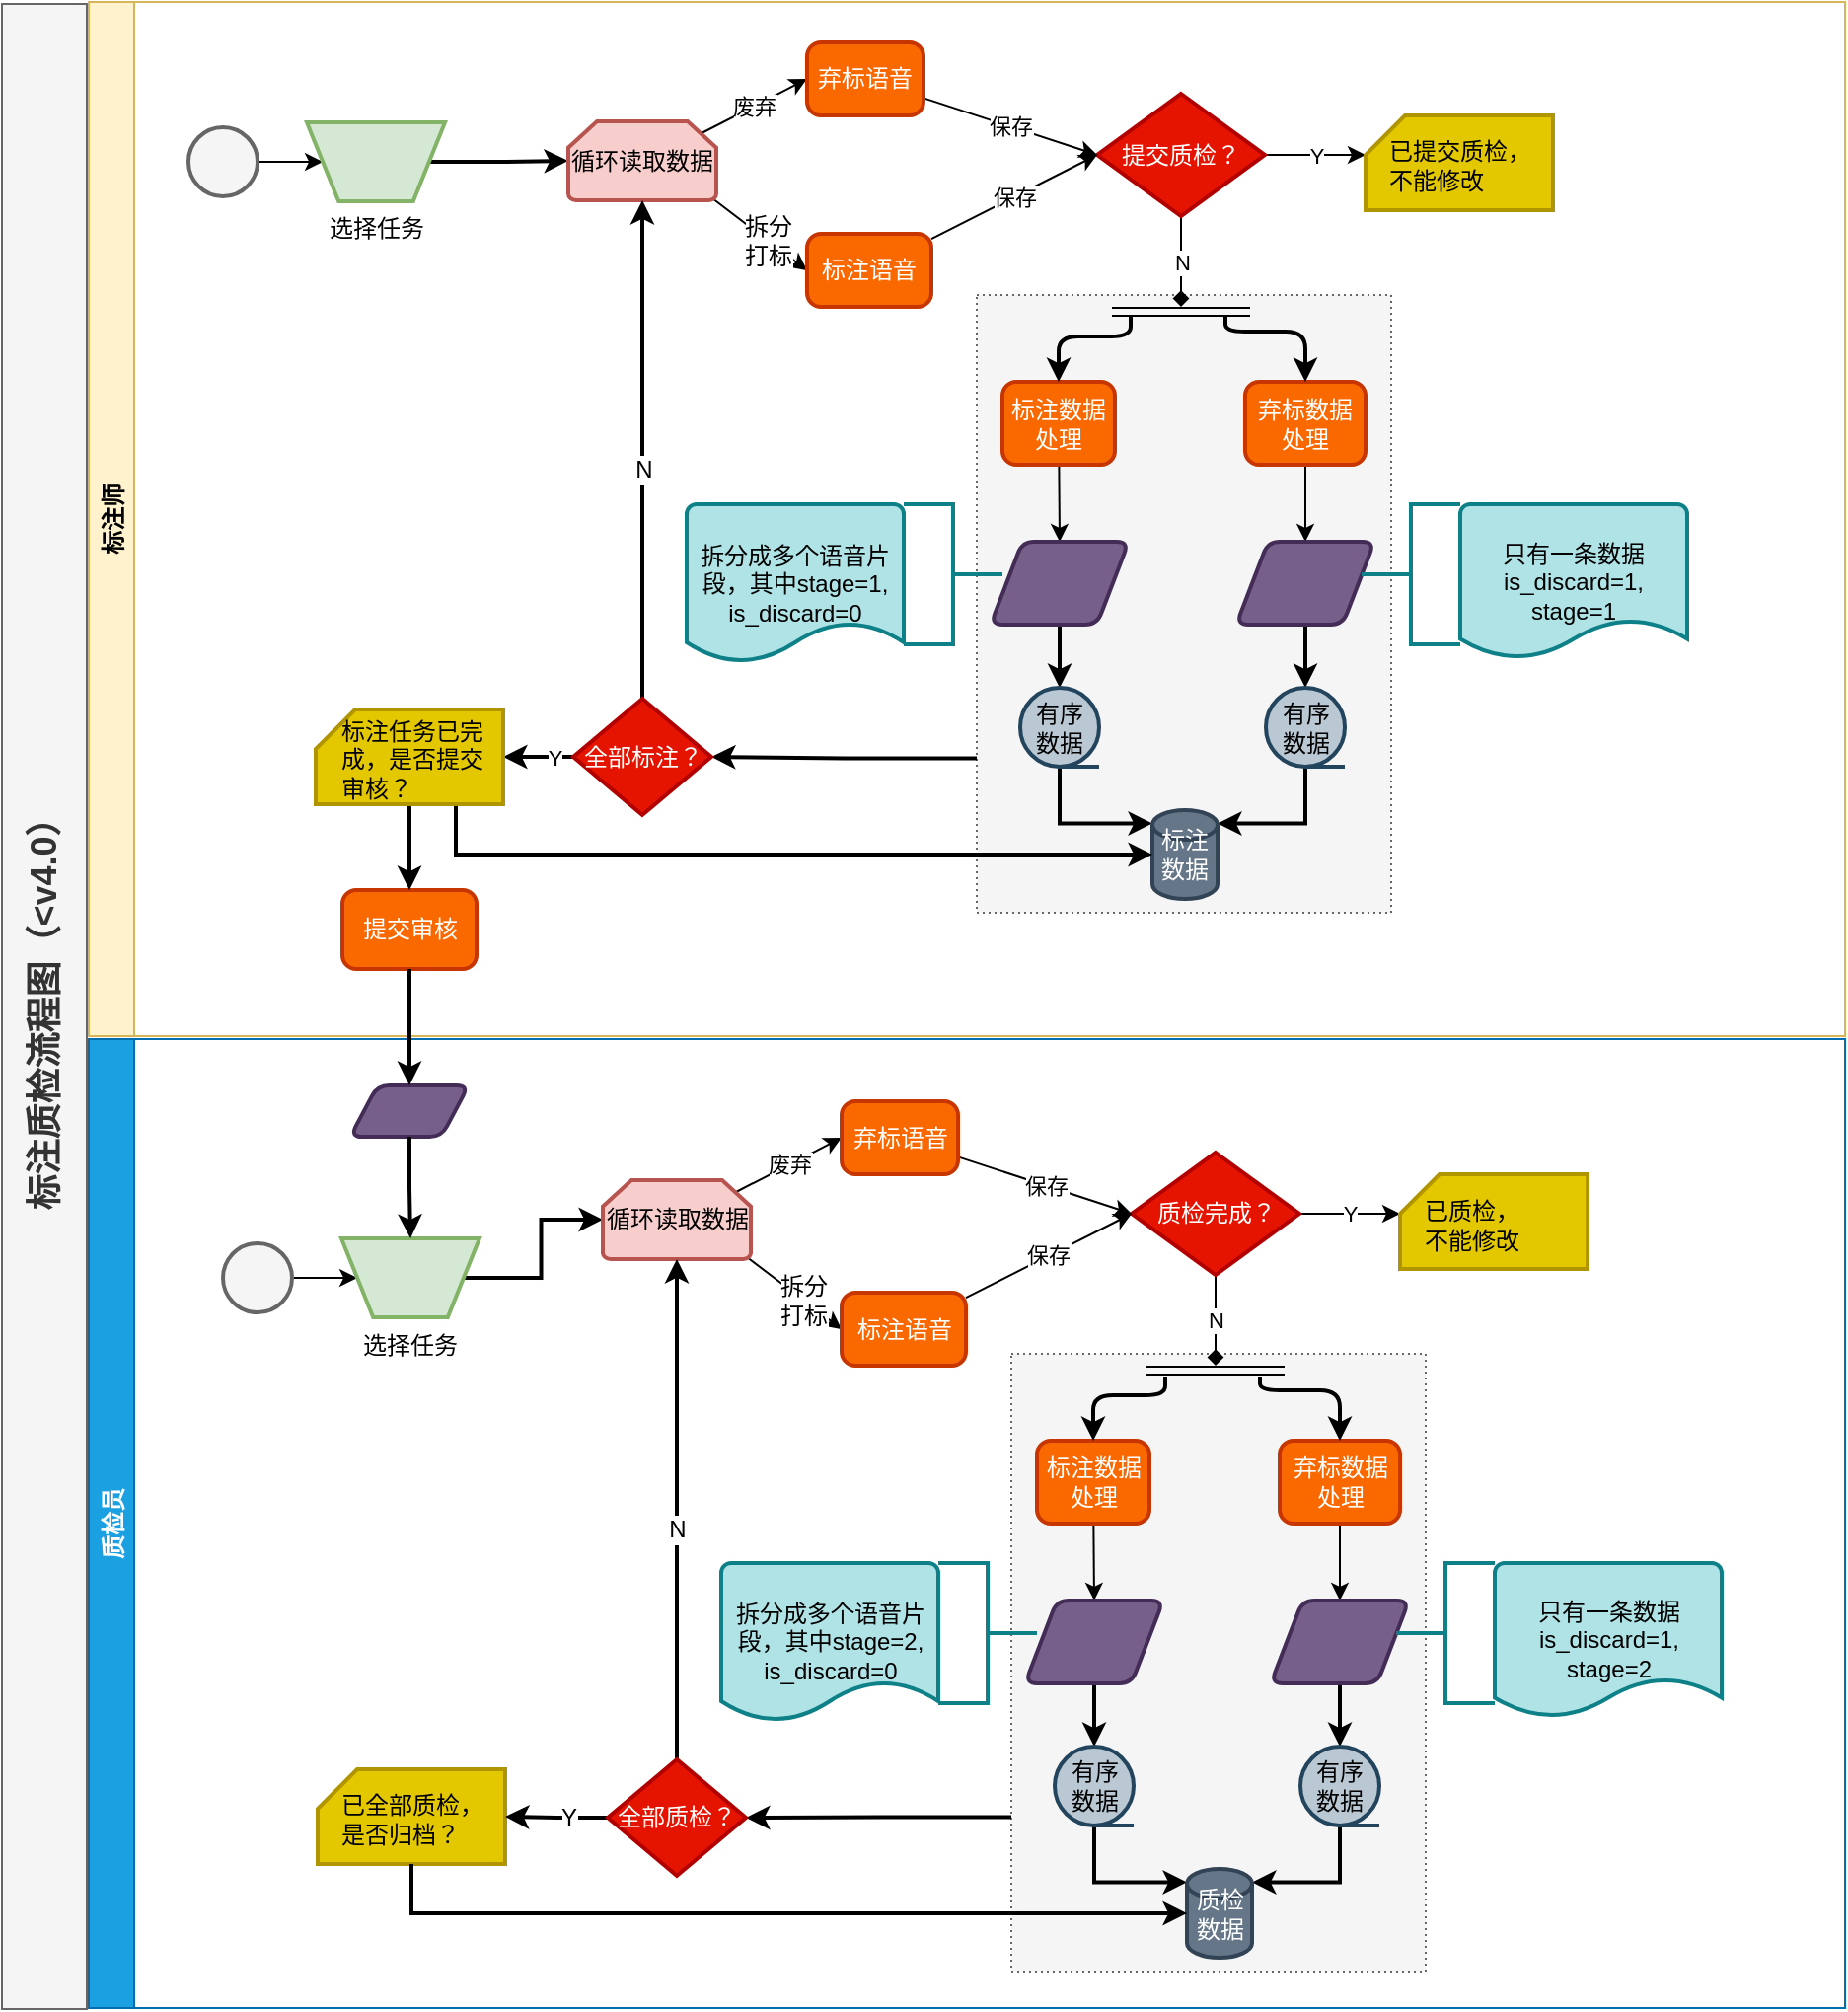 <mxfile version="11.3.1" type="github" pages="1"><diagram id="CZjxZRCPXwb_QQ-ab7sO" name="第 1 页"><mxGraphModel dx="1412" dy="900" grid="1" gridSize="10" guides="1" tooltips="1" connect="1" arrows="1" fold="1" page="1" pageScale="1" pageWidth="827" pageHeight="1169" math="0" shadow="0"><root><mxCell id="0"/><mxCell id="1" parent="0"/><mxCell id="dYsrpor6kG66DHCL_pji-4" value="标注师" style="swimlane;fillColor=#fff2cc;strokeColor=#d6b656;rotation=-90;" vertex="1" parent="1"><mxGeometry x="327" y="-180" width="524" height="890" as="geometry"/></mxCell><mxCell id="dYsrpor6kG66DHCL_pji-70" value="" style="rounded=0;whiteSpace=wrap;html=1;fillColor=#f5f5f5;strokeColor=#666666;fontColor=#333333;dashed=1;dashPattern=1 2;" vertex="1" parent="dYsrpor6kG66DHCL_pji-4"><mxGeometry x="267" y="331.5" width="210" height="313" as="geometry"/></mxCell><mxCell id="dYsrpor6kG66DHCL_pji-73" style="edgeStyle=orthogonalEdgeStyle;rounded=0;orthogonalLoop=1;jettySize=auto;html=1;exitX=0;exitY=0.75;exitDx=0;exitDy=0;entryX=1;entryY=0.5;entryDx=0;entryDy=0;entryPerimeter=0;endArrow=classic;endFill=1;strokeWidth=2;" edge="1" parent="dYsrpor6kG66DHCL_pji-4" source="dYsrpor6kG66DHCL_pji-70" target="dYsrpor6kG66DHCL_pji-72"><mxGeometry relative="1" as="geometry"/></mxCell><mxCell id="dYsrpor6kG66DHCL_pji-11" style="edgeStyle=orthogonalEdgeStyle;rounded=0;orthogonalLoop=1;jettySize=auto;html=1;entryX=0;entryY=0.5;entryDx=0;entryDy=0;" edge="1" parent="dYsrpor6kG66DHCL_pji-4" source="dYsrpor6kG66DHCL_pji-7" target="dYsrpor6kG66DHCL_pji-9"><mxGeometry relative="1" as="geometry"/></mxCell><mxCell id="dYsrpor6kG66DHCL_pji-7" value="" style="strokeWidth=2;html=1;shape=mxgraph.flowchart.start_2;whiteSpace=wrap;rotation=-90;fillColor=#f5f5f5;strokeColor=#666666;fontColor=#333333;" vertex="1" parent="dYsrpor6kG66DHCL_pji-4"><mxGeometry x="-132.5" y="246.5" width="35" height="35" as="geometry"/></mxCell><mxCell id="dYsrpor6kG66DHCL_pji-13" style="rounded=0;orthogonalLoop=1;jettySize=auto;html=1;entryX=0;entryY=0.5;entryDx=0;entryDy=0;exitX=0.98;exitY=0.985;exitDx=0;exitDy=0;exitPerimeter=0;" edge="1" parent="dYsrpor6kG66DHCL_pji-4" source="dYsrpor6kG66DHCL_pji-63" target="dYsrpor6kG66DHCL_pji-24"><mxGeometry relative="1" as="geometry"><mxPoint x="174.5" y="282.9" as="sourcePoint"/></mxGeometry></mxCell><mxCell id="dYsrpor6kG66DHCL_pji-35" value="拆分&lt;br&gt;打标" style="text;html=1;resizable=0;points=[];align=center;verticalAlign=middle;labelBackgroundColor=#ffffff;" vertex="1" connectable="0" parent="dYsrpor6kG66DHCL_pji-13"><mxGeometry x="-0.23" y="-1" relative="1" as="geometry"><mxPoint x="10" y="6.5" as="offset"/></mxGeometry></mxCell><mxCell id="dYsrpor6kG66DHCL_pji-28" value="废弃" style="edgeStyle=none;rounded=0;orthogonalLoop=1;jettySize=auto;html=1;exitX=0.9;exitY=0.15;exitDx=0;exitDy=0;entryX=0;entryY=0.5;entryDx=0;entryDy=0;exitPerimeter=0;" edge="1" parent="dYsrpor6kG66DHCL_pji-4" source="dYsrpor6kG66DHCL_pji-63" target="dYsrpor6kG66DHCL_pji-25"><mxGeometry relative="1" as="geometry"><mxPoint x="176" y="263.5" as="sourcePoint"/></mxGeometry></mxCell><mxCell id="dYsrpor6kG66DHCL_pji-65" style="edgeStyle=orthogonalEdgeStyle;rounded=0;orthogonalLoop=1;jettySize=auto;html=1;entryX=0;entryY=0.5;entryDx=0;entryDy=0;entryPerimeter=0;endArrow=classic;endFill=1;strokeWidth=2;" edge="1" parent="dYsrpor6kG66DHCL_pji-4" source="dYsrpor6kG66DHCL_pji-9" target="dYsrpor6kG66DHCL_pji-63"><mxGeometry relative="1" as="geometry"/></mxCell><mxCell id="dYsrpor6kG66DHCL_pji-9" value="选择任务" style="verticalLabelPosition=bottom;verticalAlign=top;html=1;strokeWidth=2;shape=trapezoid;perimeter=trapezoidPerimeter;whiteSpace=wrap;size=0.23;arcSize=10;flipV=1;fillColor=#d5e8d4;rotation=0;strokeColor=#82b366;" vertex="1" parent="dYsrpor6kG66DHCL_pji-4"><mxGeometry x="-72.5" y="244" width="70" height="40" as="geometry"/></mxCell><mxCell id="dYsrpor6kG66DHCL_pji-16" value="Y" style="edgeStyle=orthogonalEdgeStyle;rounded=0;orthogonalLoop=1;jettySize=auto;html=1;entryX=0;entryY=0;entryDx=0;entryDy=20;entryPerimeter=0;" edge="1" parent="dYsrpor6kG66DHCL_pji-4" source="dYsrpor6kG66DHCL_pji-12" target="dYsrpor6kG66DHCL_pji-15"><mxGeometry relative="1" as="geometry"/></mxCell><mxCell id="dYsrpor6kG66DHCL_pji-32" value="N" style="edgeStyle=none;rounded=0;orthogonalLoop=1;jettySize=auto;html=1;exitX=0.5;exitY=1;exitDx=0;exitDy=0;exitPerimeter=0;entryX=0.5;entryY=0;entryDx=0;entryDy=0;endArrow=diamond;endFill=1;" edge="1" parent="dYsrpor6kG66DHCL_pji-4" source="dYsrpor6kG66DHCL_pji-12"><mxGeometry relative="1" as="geometry"><mxPoint x="370.5" y="337.5" as="targetPoint"/></mxGeometry></mxCell><mxCell id="dYsrpor6kG66DHCL_pji-12" value="提交质检？" style="strokeWidth=2;html=1;shape=mxgraph.flowchart.decision;whiteSpace=wrap;fillColor=#e51400;strokeColor=#B20000;fontColor=#ffffff;" vertex="1" parent="dYsrpor6kG66DHCL_pji-4"><mxGeometry x="328" y="229.5" width="85" height="62" as="geometry"/></mxCell><mxCell id="dYsrpor6kG66DHCL_pji-15" value="" style="verticalLabelPosition=bottom;verticalAlign=top;html=1;strokeWidth=2;shape=card;whiteSpace=wrap;size=20;arcSize=12;fillColor=#e3c800;strokeColor=#B09500;fontColor=#ffffff;" vertex="1" parent="dYsrpor6kG66DHCL_pji-4"><mxGeometry x="464" y="240.5" width="95" height="48" as="geometry"/></mxCell><mxCell id="dYsrpor6kG66DHCL_pji-19" value="已提交质检，&lt;br&gt;不能修改" style="text;html=1;strokeColor=none;fillColor=none;align=left;verticalAlign=middle;whiteSpace=wrap;rounded=0;" vertex="1" parent="dYsrpor6kG66DHCL_pji-4"><mxGeometry x="474" y="256" width="75" height="20" as="geometry"/></mxCell><mxCell id="dYsrpor6kG66DHCL_pji-30" value="保存" style="edgeStyle=none;rounded=0;orthogonalLoop=1;jettySize=auto;html=1;entryX=0;entryY=0.5;entryDx=0;entryDy=0;entryPerimeter=0;" edge="1" parent="dYsrpor6kG66DHCL_pji-4" source="dYsrpor6kG66DHCL_pji-24" target="dYsrpor6kG66DHCL_pji-12"><mxGeometry relative="1" as="geometry"/></mxCell><mxCell id="dYsrpor6kG66DHCL_pji-24" value="标注语音" style="rounded=1;whiteSpace=wrap;html=1;absoluteArcSize=1;arcSize=14;strokeWidth=2;fillColor=#fa6800;strokeColor=#C73500;fontColor=#ffffff;" vertex="1" parent="dYsrpor6kG66DHCL_pji-4"><mxGeometry x="181" y="300.5" width="63" height="37" as="geometry"/></mxCell><mxCell id="dYsrpor6kG66DHCL_pji-29" value="保存" style="edgeStyle=none;rounded=0;orthogonalLoop=1;jettySize=auto;html=1;entryX=0;entryY=0.5;entryDx=0;entryDy=0;entryPerimeter=0;" edge="1" parent="dYsrpor6kG66DHCL_pji-4" source="dYsrpor6kG66DHCL_pji-25" target="dYsrpor6kG66DHCL_pji-12"><mxGeometry relative="1" as="geometry"><mxPoint x="321" y="256.5" as="targetPoint"/></mxGeometry></mxCell><mxCell id="dYsrpor6kG66DHCL_pji-25" value="弃标语音" style="rounded=1;whiteSpace=wrap;html=1;absoluteArcSize=1;arcSize=14;strokeWidth=2;fillColor=#fa6800;strokeColor=#C73500;fontColor=#ffffff;" vertex="1" parent="dYsrpor6kG66DHCL_pji-4"><mxGeometry x="181" y="203.5" width="59" height="37" as="geometry"/></mxCell><mxCell id="dYsrpor6kG66DHCL_pji-37" value="" style="shape=link;html=1;" edge="1" parent="dYsrpor6kG66DHCL_pji-4"><mxGeometry width="50" height="50" relative="1" as="geometry"><mxPoint x="335.5" y="340" as="sourcePoint"/><mxPoint x="405.5" y="340" as="targetPoint"/></mxGeometry></mxCell><mxCell id="dYsrpor6kG66DHCL_pji-43" style="edgeStyle=none;rounded=0;orthogonalLoop=1;jettySize=auto;html=1;entryX=0.5;entryY=0;entryDx=0;entryDy=0;endArrow=classic;endFill=1;" edge="1" parent="dYsrpor6kG66DHCL_pji-4" source="dYsrpor6kG66DHCL_pji-39" target="dYsrpor6kG66DHCL_pji-41"><mxGeometry relative="1" as="geometry"/></mxCell><mxCell id="dYsrpor6kG66DHCL_pji-39" value="标注数据处理" style="rounded=1;whiteSpace=wrap;html=1;absoluteArcSize=1;arcSize=14;strokeWidth=2;fillColor=#fa6800;strokeColor=#C73500;fontColor=#ffffff;" vertex="1" parent="dYsrpor6kG66DHCL_pji-4"><mxGeometry x="280" y="375.5" width="57" height="42" as="geometry"/></mxCell><mxCell id="dYsrpor6kG66DHCL_pji-44" style="edgeStyle=none;rounded=0;orthogonalLoop=1;jettySize=auto;html=1;entryX=0.5;entryY=0;entryDx=0;entryDy=0;endArrow=classic;endFill=1;" edge="1" parent="dYsrpor6kG66DHCL_pji-4" source="dYsrpor6kG66DHCL_pji-40" target="dYsrpor6kG66DHCL_pji-42"><mxGeometry relative="1" as="geometry"/></mxCell><mxCell id="dYsrpor6kG66DHCL_pji-40" value="弃标数据处理" style="rounded=1;whiteSpace=wrap;html=1;absoluteArcSize=1;arcSize=14;strokeWidth=2;fillColor=#fa6800;strokeColor=#C73500;fontColor=#ffffff;" vertex="1" parent="dYsrpor6kG66DHCL_pji-4"><mxGeometry x="403" y="375.5" width="61" height="42" as="geometry"/></mxCell><mxCell id="dYsrpor6kG66DHCL_pji-56" style="edgeStyle=orthogonalEdgeStyle;rounded=0;orthogonalLoop=1;jettySize=auto;html=1;endArrow=classic;endFill=1;strokeWidth=2;" edge="1" parent="dYsrpor6kG66DHCL_pji-4" source="dYsrpor6kG66DHCL_pji-41" target="dYsrpor6kG66DHCL_pji-53"><mxGeometry relative="1" as="geometry"/></mxCell><mxCell id="dYsrpor6kG66DHCL_pji-41" value="" style="verticalLabelPosition=bottom;verticalAlign=top;html=1;strokeWidth=2;shape=parallelogram;perimeter=parallelogramPerimeter;whiteSpace=wrap;rounded=1;arcSize=12;size=0.23;fillColor=#76608a;strokeColor=#432D57;fontColor=#ffffff;" vertex="1" parent="dYsrpor6kG66DHCL_pji-4"><mxGeometry x="274" y="456.5" width="70" height="42" as="geometry"/></mxCell><mxCell id="dYsrpor6kG66DHCL_pji-57" style="edgeStyle=orthogonalEdgeStyle;rounded=0;orthogonalLoop=1;jettySize=auto;html=1;endArrow=classic;endFill=1;strokeWidth=2;" edge="1" parent="dYsrpor6kG66DHCL_pji-4" source="dYsrpor6kG66DHCL_pji-42" target="dYsrpor6kG66DHCL_pji-54"><mxGeometry relative="1" as="geometry"/></mxCell><mxCell id="dYsrpor6kG66DHCL_pji-42" value="" style="verticalLabelPosition=bottom;verticalAlign=top;html=1;strokeWidth=2;shape=parallelogram;perimeter=parallelogramPerimeter;whiteSpace=wrap;rounded=1;arcSize=12;size=0.23;fillColor=#76608a;strokeColor=#432D57;fontColor=#ffffff;" vertex="1" parent="dYsrpor6kG66DHCL_pji-4"><mxGeometry x="398.5" y="456.5" width="70" height="42" as="geometry"/></mxCell><mxCell id="dYsrpor6kG66DHCL_pji-45" value="" style="strokeWidth=2;html=1;shape=mxgraph.flowchart.annotation_2;align=left;pointerEvents=1;fillColor=#b0e3e6;strokeColor=#0e8088;" vertex="1" parent="dYsrpor6kG66DHCL_pji-4"><mxGeometry x="462" y="437.5" width="50" height="71" as="geometry"/></mxCell><mxCell id="dYsrpor6kG66DHCL_pji-47" value="只有一条数据&lt;br&gt;is_discard=1,&lt;br&gt;stage=1" style="strokeWidth=2;html=1;shape=mxgraph.flowchart.document2;whiteSpace=wrap;size=0.25;fillColor=#b0e3e6;strokeColor=#0e8088;" vertex="1" parent="dYsrpor6kG66DHCL_pji-4"><mxGeometry x="512" y="437.5" width="115" height="78" as="geometry"/></mxCell><mxCell id="dYsrpor6kG66DHCL_pji-48" value="" style="strokeWidth=2;html=1;shape=mxgraph.flowchart.annotation_2;align=left;pointerEvents=1;fillColor=#b0e3e6;rotation=180;strokeColor=#0e8088;" vertex="1" parent="dYsrpor6kG66DHCL_pji-4"><mxGeometry x="230" y="437.5" width="50" height="71" as="geometry"/></mxCell><mxCell id="dYsrpor6kG66DHCL_pji-49" value="拆分成多个语音片段，其中stage=1,&lt;br&gt;is_discard=0" style="strokeWidth=2;html=1;shape=mxgraph.flowchart.document2;whiteSpace=wrap;size=0.25;fillColor=#b0e3e6;strokeColor=#0e8088;" vertex="1" parent="dYsrpor6kG66DHCL_pji-4"><mxGeometry x="120" y="437.5" width="110" height="80" as="geometry"/></mxCell><mxCell id="dYsrpor6kG66DHCL_pji-58" style="edgeStyle=orthogonalEdgeStyle;rounded=0;orthogonalLoop=1;jettySize=auto;html=1;entryX=0;entryY=0.15;entryDx=0;entryDy=0;entryPerimeter=0;endArrow=classic;endFill=1;strokeWidth=2;exitX=0.5;exitY=1;exitDx=0;exitDy=0;exitPerimeter=0;" edge="1" parent="dYsrpor6kG66DHCL_pji-4" source="dYsrpor6kG66DHCL_pji-53" target="dYsrpor6kG66DHCL_pji-55"><mxGeometry relative="1" as="geometry"/></mxCell><mxCell id="dYsrpor6kG66DHCL_pji-53" value="有序&lt;br&gt;数据" style="strokeWidth=2;html=1;shape=mxgraph.flowchart.sequential_data;whiteSpace=wrap;fillColor=#bac8d3;strokeColor=#23445d;" vertex="1" parent="dYsrpor6kG66DHCL_pji-4"><mxGeometry x="289" y="530.5" width="40" height="40" as="geometry"/></mxCell><mxCell id="dYsrpor6kG66DHCL_pji-59" style="edgeStyle=orthogonalEdgeStyle;rounded=0;orthogonalLoop=1;jettySize=auto;html=1;entryX=1;entryY=0.15;entryDx=0;entryDy=0;entryPerimeter=0;endArrow=classic;endFill=1;strokeWidth=2;exitX=0.5;exitY=1;exitDx=0;exitDy=0;exitPerimeter=0;" edge="1" parent="dYsrpor6kG66DHCL_pji-4" source="dYsrpor6kG66DHCL_pji-54" target="dYsrpor6kG66DHCL_pji-55"><mxGeometry relative="1" as="geometry"/></mxCell><mxCell id="dYsrpor6kG66DHCL_pji-54" value="有序&lt;br&gt;数据" style="strokeWidth=2;html=1;shape=mxgraph.flowchart.sequential_data;whiteSpace=wrap;fillColor=#bac8d3;strokeColor=#23445d;" vertex="1" parent="dYsrpor6kG66DHCL_pji-4"><mxGeometry x="413.5" y="530.5" width="40" height="40" as="geometry"/></mxCell><mxCell id="dYsrpor6kG66DHCL_pji-55" value="标注数据" style="strokeWidth=2;html=1;shape=mxgraph.flowchart.database;whiteSpace=wrap;fillColor=#647687;strokeColor=#314354;fontColor=#ffffff;" vertex="1" parent="dYsrpor6kG66DHCL_pji-4"><mxGeometry x="356" y="592.5" width="33" height="45" as="geometry"/></mxCell><mxCell id="dYsrpor6kG66DHCL_pji-63" value="循环读取数据" style="strokeWidth=2;html=1;shape=mxgraph.flowchart.loop_limit;whiteSpace=wrap;fillColor=#f8cecc;strokeColor=#b85450;" vertex="1" parent="dYsrpor6kG66DHCL_pji-4"><mxGeometry x="60" y="243.5" width="75" height="40" as="geometry"/></mxCell><mxCell id="dYsrpor6kG66DHCL_pji-50" value="" style="endArrow=classic;html=1;edgeStyle=orthogonalEdgeStyle;entryX=0.5;entryY=0;entryDx=0;entryDy=0;strokeWidth=2;" edge="1" parent="dYsrpor6kG66DHCL_pji-4" target="dYsrpor6kG66DHCL_pji-39"><mxGeometry width="50" height="50" relative="1" as="geometry"><mxPoint x="345" y="342.5" as="sourcePoint"/><mxPoint x="210.5" y="362.5" as="targetPoint"/><Array as="points"><mxPoint x="345" y="352.5"/><mxPoint x="309" y="352.5"/></Array></mxGeometry></mxCell><mxCell id="dYsrpor6kG66DHCL_pji-74" style="edgeStyle=orthogonalEdgeStyle;rounded=0;orthogonalLoop=1;jettySize=auto;html=1;entryX=0.5;entryY=1;entryDx=0;entryDy=0;entryPerimeter=0;endArrow=classic;endFill=1;strokeWidth=2;" edge="1" parent="dYsrpor6kG66DHCL_pji-4" source="dYsrpor6kG66DHCL_pji-72" target="dYsrpor6kG66DHCL_pji-63"><mxGeometry relative="1" as="geometry"/></mxCell><mxCell id="dYsrpor6kG66DHCL_pji-75" value="N" style="text;html=1;resizable=0;points=[];align=center;verticalAlign=middle;labelBackgroundColor=#ffffff;" vertex="1" connectable="0" parent="dYsrpor6kG66DHCL_pji-74"><mxGeometry y="-10" relative="1" as="geometry"><mxPoint x="-10" y="10" as="offset"/></mxGeometry></mxCell><mxCell id="dYsrpor6kG66DHCL_pji-122" value="Y" style="edgeStyle=orthogonalEdgeStyle;rounded=0;orthogonalLoop=1;jettySize=auto;html=1;exitX=0;exitY=0.5;exitDx=0;exitDy=0;exitPerimeter=0;entryX=1;entryY=0.5;entryDx=0;entryDy=0;endArrow=classic;endFill=1;strokeWidth=2;entryPerimeter=0;" edge="1" parent="dYsrpor6kG66DHCL_pji-4" source="dYsrpor6kG66DHCL_pji-72" target="dYsrpor6kG66DHCL_pji-131"><mxGeometry x="-0.429" relative="1" as="geometry"><mxPoint as="offset"/></mxGeometry></mxCell><mxCell id="dYsrpor6kG66DHCL_pji-72" value="全部标注？" style="strokeWidth=2;html=1;shape=mxgraph.flowchart.decision;whiteSpace=wrap;fillColor=#e51400;strokeColor=#B20000;fontColor=#ffffff;" vertex="1" parent="dYsrpor6kG66DHCL_pji-4"><mxGeometry x="62.5" y="536" width="70" height="59" as="geometry"/></mxCell><mxCell id="dYsrpor6kG66DHCL_pji-51" value="" style="endArrow=classic;html=1;entryX=0.5;entryY=0;entryDx=0;entryDy=0;edgeStyle=orthogonalEdgeStyle;strokeWidth=2;" edge="1" parent="dYsrpor6kG66DHCL_pji-4" target="dYsrpor6kG66DHCL_pji-40"><mxGeometry width="50" height="50" relative="1" as="geometry"><mxPoint x="393" y="342.5" as="sourcePoint"/><mxPoint x="594.5" y="354.5" as="targetPoint"/><Array as="points"><mxPoint x="393" y="350"/><mxPoint x="434" y="350"/></Array></mxGeometry></mxCell><mxCell id="dYsrpor6kG66DHCL_pji-140" style="edgeStyle=orthogonalEdgeStyle;rounded=0;orthogonalLoop=1;jettySize=auto;html=1;entryX=0;entryY=0.5;entryDx=0;entryDy=0;entryPerimeter=0;endArrow=classic;endFill=1;strokeWidth=2;" edge="1" parent="dYsrpor6kG66DHCL_pji-4" target="dYsrpor6kG66DHCL_pji-55"><mxGeometry relative="1" as="geometry"><mxPoint x="3" y="590" as="sourcePoint"/><Array as="points"><mxPoint x="3" y="615"/></Array></mxGeometry></mxCell><mxCell id="dYsrpor6kG66DHCL_pji-120" value="提交审核" style="rounded=1;whiteSpace=wrap;html=1;absoluteArcSize=1;arcSize=14;strokeWidth=2;fillColor=#fa6800;strokeColor=#C73500;fontColor=#ffffff;" vertex="1" parent="dYsrpor6kG66DHCL_pji-4"><mxGeometry x="-54.5" y="633" width="68" height="40" as="geometry"/></mxCell><mxCell id="dYsrpor6kG66DHCL_pji-133" style="edgeStyle=orthogonalEdgeStyle;rounded=0;orthogonalLoop=1;jettySize=auto;html=1;entryX=0.5;entryY=0;entryDx=0;entryDy=0;endArrow=classic;endFill=1;strokeWidth=2;" edge="1" parent="dYsrpor6kG66DHCL_pji-4" source="dYsrpor6kG66DHCL_pji-131" target="dYsrpor6kG66DHCL_pji-120"><mxGeometry relative="1" as="geometry"/></mxCell><mxCell id="dYsrpor6kG66DHCL_pji-131" value="" style="verticalLabelPosition=bottom;verticalAlign=top;html=1;strokeWidth=2;shape=card;whiteSpace=wrap;size=20;arcSize=12;fillColor=#e3c800;strokeColor=#B09500;fontColor=#ffffff;" vertex="1" parent="dYsrpor6kG66DHCL_pji-4"><mxGeometry x="-68" y="541.5" width="95" height="48" as="geometry"/></mxCell><mxCell id="dYsrpor6kG66DHCL_pji-132" value="标注任务已完成，是否提交审核？" style="text;html=1;strokeColor=none;fillColor=none;align=left;verticalAlign=middle;whiteSpace=wrap;rounded=0;" vertex="1" parent="dYsrpor6kG66DHCL_pji-4"><mxGeometry x="-57" y="557" width="75" height="20" as="geometry"/></mxCell><mxCell id="dYsrpor6kG66DHCL_pji-5" value="质检员" style="swimlane;fillColor=#1ba1e2;strokeColor=#006EAF;rotation=-90;fontColor=#ffffff;" vertex="1" parent="1"><mxGeometry x="343.5" y="329" width="491" height="890" as="geometry"/></mxCell><mxCell id="dYsrpor6kG66DHCL_pji-126" value="" style="verticalLabelPosition=bottom;verticalAlign=top;html=1;strokeWidth=2;shape=parallelogram;perimeter=parallelogramPerimeter;whiteSpace=wrap;rounded=1;arcSize=12;size=0.23;fillColor=#76608a;strokeColor=#432D57;fontColor=#ffffff;" vertex="1" parent="dYsrpor6kG66DHCL_pji-5"><mxGeometry x="-67" y="223" width="60" height="26" as="geometry"/></mxCell><mxCell id="dYsrpor6kG66DHCL_pji-134" value="" style="verticalLabelPosition=bottom;verticalAlign=top;html=1;strokeWidth=2;shape=card;whiteSpace=wrap;size=20;arcSize=12;fillColor=#e3c800;strokeColor=#B09500;fontColor=#ffffff;" vertex="1" parent="dYsrpor6kG66DHCL_pji-5"><mxGeometry x="-83.5" y="569.5" width="95" height="48" as="geometry"/></mxCell><mxCell id="dYsrpor6kG66DHCL_pji-135" value="已全部质检，是否归档？" style="text;html=1;strokeColor=none;fillColor=none;align=left;verticalAlign=middle;whiteSpace=wrap;rounded=0;" vertex="1" parent="dYsrpor6kG66DHCL_pji-5"><mxGeometry x="-73.5" y="585" width="75" height="20" as="geometry"/></mxCell><mxCell id="dYsrpor6kG66DHCL_pji-76" value="" style="rounded=0;whiteSpace=wrap;html=1;fillColor=#f5f5f5;strokeColor=#666666;fontColor=#333333;dashed=1;dashPattern=1 2;" vertex="1" parent="1"><mxGeometry x="611.5" y="688" width="210" height="313" as="geometry"/></mxCell><mxCell id="dYsrpor6kG66DHCL_pji-77" style="edgeStyle=orthogonalEdgeStyle;rounded=0;orthogonalLoop=1;jettySize=auto;html=1;exitX=0;exitY=0.75;exitDx=0;exitDy=0;entryX=1;entryY=0.5;entryDx=0;entryDy=0;entryPerimeter=0;endArrow=classic;endFill=1;strokeWidth=2;" edge="1" parent="1" source="dYsrpor6kG66DHCL_pji-76" target="dYsrpor6kG66DHCL_pji-116"><mxGeometry relative="1" as="geometry"/></mxCell><mxCell id="dYsrpor6kG66DHCL_pji-78" style="edgeStyle=orthogonalEdgeStyle;rounded=0;orthogonalLoop=1;jettySize=auto;html=1;entryX=0;entryY=0.5;entryDx=0;entryDy=0;" edge="1" parent="1" source="dYsrpor6kG66DHCL_pji-79" target="dYsrpor6kG66DHCL_pji-84"><mxGeometry relative="1" as="geometry"/></mxCell><mxCell id="dYsrpor6kG66DHCL_pji-79" value="" style="strokeWidth=2;html=1;shape=mxgraph.flowchart.start_2;whiteSpace=wrap;rotation=-90;fillColor=#f5f5f5;strokeColor=#666666;fontColor=#333333;" vertex="1" parent="1"><mxGeometry x="212" y="632" width="35" height="35" as="geometry"/></mxCell><mxCell id="dYsrpor6kG66DHCL_pji-80" style="rounded=0;orthogonalLoop=1;jettySize=auto;html=1;entryX=0;entryY=0.5;entryDx=0;entryDy=0;exitX=0.98;exitY=0.985;exitDx=0;exitDy=0;exitPerimeter=0;" edge="1" parent="1" source="dYsrpor6kG66DHCL_pji-112" target="dYsrpor6kG66DHCL_pji-91"><mxGeometry relative="1" as="geometry"><mxPoint x="192" y="819.4" as="sourcePoint"/></mxGeometry></mxCell><mxCell id="dYsrpor6kG66DHCL_pji-81" value="拆分&lt;br&gt;打标" style="text;html=1;resizable=0;points=[];align=center;verticalAlign=middle;labelBackgroundColor=#ffffff;" vertex="1" connectable="0" parent="dYsrpor6kG66DHCL_pji-80"><mxGeometry x="-0.23" y="-1" relative="1" as="geometry"><mxPoint x="10" y="6.5" as="offset"/></mxGeometry></mxCell><mxCell id="dYsrpor6kG66DHCL_pji-82" value="废弃" style="edgeStyle=none;rounded=0;orthogonalLoop=1;jettySize=auto;html=1;exitX=0.9;exitY=0.15;exitDx=0;exitDy=0;entryX=0;entryY=0.5;entryDx=0;entryDy=0;exitPerimeter=0;" edge="1" parent="1" source="dYsrpor6kG66DHCL_pji-112" target="dYsrpor6kG66DHCL_pji-93"><mxGeometry relative="1" as="geometry"><mxPoint x="193.5" y="800" as="sourcePoint"/></mxGeometry></mxCell><mxCell id="dYsrpor6kG66DHCL_pji-83" style="edgeStyle=orthogonalEdgeStyle;rounded=0;orthogonalLoop=1;jettySize=auto;html=1;entryX=0;entryY=0.5;entryDx=0;entryDy=0;entryPerimeter=0;endArrow=classic;endFill=1;strokeWidth=2;" edge="1" parent="1" source="dYsrpor6kG66DHCL_pji-84" target="dYsrpor6kG66DHCL_pji-112"><mxGeometry relative="1" as="geometry"/></mxCell><mxCell id="dYsrpor6kG66DHCL_pji-84" value="选择任务" style="verticalLabelPosition=bottom;verticalAlign=top;html=1;strokeWidth=2;shape=trapezoid;perimeter=trapezoidPerimeter;whiteSpace=wrap;size=0.23;arcSize=10;flipV=1;fillColor=#d5e8d4;rotation=0;strokeColor=#82b366;" vertex="1" parent="1"><mxGeometry x="272" y="629.5" width="70" height="40" as="geometry"/></mxCell><mxCell id="dYsrpor6kG66DHCL_pji-85" value="Y" style="edgeStyle=orthogonalEdgeStyle;rounded=0;orthogonalLoop=1;jettySize=auto;html=1;entryX=0;entryY=0;entryDx=0;entryDy=20;entryPerimeter=0;" edge="1" parent="1" source="dYsrpor6kG66DHCL_pji-87" target="dYsrpor6kG66DHCL_pji-88"><mxGeometry relative="1" as="geometry"/></mxCell><mxCell id="dYsrpor6kG66DHCL_pji-86" value="N" style="edgeStyle=none;rounded=0;orthogonalLoop=1;jettySize=auto;html=1;exitX=0.5;exitY=1;exitDx=0;exitDy=0;exitPerimeter=0;entryX=0.5;entryY=0;entryDx=0;entryDy=0;endArrow=diamond;endFill=1;" edge="1" parent="1" source="dYsrpor6kG66DHCL_pji-87"><mxGeometry relative="1" as="geometry"><mxPoint x="715" y="694" as="targetPoint"/></mxGeometry></mxCell><mxCell id="dYsrpor6kG66DHCL_pji-87" value="质检完成？" style="strokeWidth=2;html=1;shape=mxgraph.flowchart.decision;whiteSpace=wrap;fillColor=#e51400;strokeColor=#B20000;fontColor=#ffffff;" vertex="1" parent="1"><mxGeometry x="672.5" y="586" width="85" height="62" as="geometry"/></mxCell><mxCell id="dYsrpor6kG66DHCL_pji-88" value="" style="verticalLabelPosition=bottom;verticalAlign=top;html=1;strokeWidth=2;shape=card;whiteSpace=wrap;size=20;arcSize=12;fillColor=#e3c800;strokeColor=#B09500;fontColor=#ffffff;" vertex="1" parent="1"><mxGeometry x="808.5" y="597" width="95" height="48" as="geometry"/></mxCell><mxCell id="dYsrpor6kG66DHCL_pji-89" value="已质检，&lt;br&gt;不能修改" style="text;html=1;strokeColor=none;fillColor=none;align=left;verticalAlign=middle;whiteSpace=wrap;rounded=0;" vertex="1" parent="1"><mxGeometry x="818.5" y="612.5" width="75" height="20" as="geometry"/></mxCell><mxCell id="dYsrpor6kG66DHCL_pji-90" value="保存" style="edgeStyle=none;rounded=0;orthogonalLoop=1;jettySize=auto;html=1;entryX=0;entryY=0.5;entryDx=0;entryDy=0;entryPerimeter=0;" edge="1" parent="1" source="dYsrpor6kG66DHCL_pji-91" target="dYsrpor6kG66DHCL_pji-87"><mxGeometry relative="1" as="geometry"/></mxCell><mxCell id="dYsrpor6kG66DHCL_pji-91" value="标注语音" style="rounded=1;whiteSpace=wrap;html=1;absoluteArcSize=1;arcSize=14;strokeWidth=2;fillColor=#fa6800;strokeColor=#C73500;fontColor=#ffffff;" vertex="1" parent="1"><mxGeometry x="525.5" y="657" width="63" height="37" as="geometry"/></mxCell><mxCell id="dYsrpor6kG66DHCL_pji-92" value="保存" style="edgeStyle=none;rounded=0;orthogonalLoop=1;jettySize=auto;html=1;entryX=0;entryY=0.5;entryDx=0;entryDy=0;entryPerimeter=0;" edge="1" parent="1" source="dYsrpor6kG66DHCL_pji-93" target="dYsrpor6kG66DHCL_pji-87"><mxGeometry relative="1" as="geometry"><mxPoint x="338.5" y="793" as="targetPoint"/></mxGeometry></mxCell><mxCell id="dYsrpor6kG66DHCL_pji-93" value="弃标语音" style="rounded=1;whiteSpace=wrap;html=1;absoluteArcSize=1;arcSize=14;strokeWidth=2;fillColor=#fa6800;strokeColor=#C73500;fontColor=#ffffff;" vertex="1" parent="1"><mxGeometry x="525.5" y="560" width="59" height="37" as="geometry"/></mxCell><mxCell id="dYsrpor6kG66DHCL_pji-94" value="" style="shape=link;html=1;" edge="1" parent="1"><mxGeometry width="50" height="50" relative="1" as="geometry"><mxPoint x="680" y="696.5" as="sourcePoint"/><mxPoint x="750" y="696.5" as="targetPoint"/></mxGeometry></mxCell><mxCell id="dYsrpor6kG66DHCL_pji-95" style="edgeStyle=none;rounded=0;orthogonalLoop=1;jettySize=auto;html=1;entryX=0.5;entryY=0;entryDx=0;entryDy=0;endArrow=classic;endFill=1;" edge="1" parent="1" source="dYsrpor6kG66DHCL_pji-96" target="dYsrpor6kG66DHCL_pji-100"><mxGeometry relative="1" as="geometry"/></mxCell><mxCell id="dYsrpor6kG66DHCL_pji-96" value="标注数据处理" style="rounded=1;whiteSpace=wrap;html=1;absoluteArcSize=1;arcSize=14;strokeWidth=2;fillColor=#fa6800;strokeColor=#C73500;fontColor=#ffffff;" vertex="1" parent="1"><mxGeometry x="624.5" y="732" width="57" height="42" as="geometry"/></mxCell><mxCell id="dYsrpor6kG66DHCL_pji-97" style="edgeStyle=none;rounded=0;orthogonalLoop=1;jettySize=auto;html=1;entryX=0.5;entryY=0;entryDx=0;entryDy=0;endArrow=classic;endFill=1;" edge="1" parent="1" source="dYsrpor6kG66DHCL_pji-98" target="dYsrpor6kG66DHCL_pji-102"><mxGeometry relative="1" as="geometry"/></mxCell><mxCell id="dYsrpor6kG66DHCL_pji-98" value="弃标数据处理" style="rounded=1;whiteSpace=wrap;html=1;absoluteArcSize=1;arcSize=14;strokeWidth=2;fillColor=#fa6800;strokeColor=#C73500;fontColor=#ffffff;" vertex="1" parent="1"><mxGeometry x="747.5" y="732" width="61" height="42" as="geometry"/></mxCell><mxCell id="dYsrpor6kG66DHCL_pji-99" style="edgeStyle=orthogonalEdgeStyle;rounded=0;orthogonalLoop=1;jettySize=auto;html=1;endArrow=classic;endFill=1;strokeWidth=2;" edge="1" parent="1" source="dYsrpor6kG66DHCL_pji-100" target="dYsrpor6kG66DHCL_pji-108"><mxGeometry relative="1" as="geometry"/></mxCell><mxCell id="dYsrpor6kG66DHCL_pji-100" value="" style="verticalLabelPosition=bottom;verticalAlign=top;html=1;strokeWidth=2;shape=parallelogram;perimeter=parallelogramPerimeter;whiteSpace=wrap;rounded=1;arcSize=12;size=0.23;fillColor=#76608a;strokeColor=#432D57;fontColor=#ffffff;" vertex="1" parent="1"><mxGeometry x="618.5" y="813" width="70" height="42" as="geometry"/></mxCell><mxCell id="dYsrpor6kG66DHCL_pji-101" style="edgeStyle=orthogonalEdgeStyle;rounded=0;orthogonalLoop=1;jettySize=auto;html=1;endArrow=classic;endFill=1;strokeWidth=2;" edge="1" parent="1" source="dYsrpor6kG66DHCL_pji-102" target="dYsrpor6kG66DHCL_pji-110"><mxGeometry relative="1" as="geometry"/></mxCell><mxCell id="dYsrpor6kG66DHCL_pji-102" value="" style="verticalLabelPosition=bottom;verticalAlign=top;html=1;strokeWidth=2;shape=parallelogram;perimeter=parallelogramPerimeter;whiteSpace=wrap;rounded=1;arcSize=12;size=0.23;fillColor=#76608a;strokeColor=#432D57;fontColor=#ffffff;" vertex="1" parent="1"><mxGeometry x="743" y="813" width="70" height="42" as="geometry"/></mxCell><mxCell id="dYsrpor6kG66DHCL_pji-103" value="" style="strokeWidth=2;html=1;shape=mxgraph.flowchart.annotation_2;align=left;pointerEvents=1;fillColor=#b0e3e6;strokeColor=#0e8088;" vertex="1" parent="1"><mxGeometry x="806.5" y="794" width="50" height="71" as="geometry"/></mxCell><mxCell id="dYsrpor6kG66DHCL_pji-104" value="只有一条数据&lt;br&gt;is_discard=1,&lt;br&gt;stage=2" style="strokeWidth=2;html=1;shape=mxgraph.flowchart.document2;whiteSpace=wrap;size=0.25;fillColor=#b0e3e6;strokeColor=#0e8088;" vertex="1" parent="1"><mxGeometry x="856.5" y="794" width="115" height="78" as="geometry"/></mxCell><mxCell id="dYsrpor6kG66DHCL_pji-105" value="" style="strokeWidth=2;html=1;shape=mxgraph.flowchart.annotation_2;align=left;pointerEvents=1;fillColor=#b0e3e6;rotation=180;strokeColor=#0e8088;" vertex="1" parent="1"><mxGeometry x="574.5" y="794" width="50" height="71" as="geometry"/></mxCell><mxCell id="dYsrpor6kG66DHCL_pji-106" value="拆分成多个语音片段，其中stage=2,&lt;br&gt;is_discard=0" style="strokeWidth=2;html=1;shape=mxgraph.flowchart.document2;whiteSpace=wrap;size=0.25;fillColor=#b0e3e6;strokeColor=#0e8088;" vertex="1" parent="1"><mxGeometry x="464.5" y="794" width="110" height="80" as="geometry"/></mxCell><mxCell id="dYsrpor6kG66DHCL_pji-107" style="edgeStyle=orthogonalEdgeStyle;rounded=0;orthogonalLoop=1;jettySize=auto;html=1;entryX=0;entryY=0.15;entryDx=0;entryDy=0;entryPerimeter=0;endArrow=classic;endFill=1;strokeWidth=2;exitX=0.5;exitY=1;exitDx=0;exitDy=0;exitPerimeter=0;" edge="1" parent="1" source="dYsrpor6kG66DHCL_pji-108" target="dYsrpor6kG66DHCL_pji-111"><mxGeometry relative="1" as="geometry"/></mxCell><mxCell id="dYsrpor6kG66DHCL_pji-108" value="有序&lt;br&gt;数据" style="strokeWidth=2;html=1;shape=mxgraph.flowchart.sequential_data;whiteSpace=wrap;fillColor=#bac8d3;strokeColor=#23445d;" vertex="1" parent="1"><mxGeometry x="633.5" y="887" width="40" height="40" as="geometry"/></mxCell><mxCell id="dYsrpor6kG66DHCL_pji-109" style="edgeStyle=orthogonalEdgeStyle;rounded=0;orthogonalLoop=1;jettySize=auto;html=1;entryX=1;entryY=0.15;entryDx=0;entryDy=0;entryPerimeter=0;endArrow=classic;endFill=1;strokeWidth=2;exitX=0.5;exitY=1;exitDx=0;exitDy=0;exitPerimeter=0;" edge="1" parent="1" source="dYsrpor6kG66DHCL_pji-110" target="dYsrpor6kG66DHCL_pji-111"><mxGeometry relative="1" as="geometry"/></mxCell><mxCell id="dYsrpor6kG66DHCL_pji-110" value="有序&lt;br&gt;数据" style="strokeWidth=2;html=1;shape=mxgraph.flowchart.sequential_data;whiteSpace=wrap;fillColor=#bac8d3;strokeColor=#23445d;" vertex="1" parent="1"><mxGeometry x="758" y="887" width="40" height="40" as="geometry"/></mxCell><mxCell id="dYsrpor6kG66DHCL_pji-111" value="质检数据" style="strokeWidth=2;html=1;shape=mxgraph.flowchart.database;whiteSpace=wrap;fillColor=#647687;strokeColor=#314354;fontColor=#ffffff;" vertex="1" parent="1"><mxGeometry x="700.5" y="949" width="33" height="45" as="geometry"/></mxCell><mxCell id="dYsrpor6kG66DHCL_pji-112" value="循环读取数据" style="strokeWidth=2;html=1;shape=mxgraph.flowchart.loop_limit;whiteSpace=wrap;fillColor=#f8cecc;strokeColor=#b85450;" vertex="1" parent="1"><mxGeometry x="404.5" y="600" width="75" height="40" as="geometry"/></mxCell><mxCell id="dYsrpor6kG66DHCL_pji-113" value="" style="endArrow=classic;html=1;edgeStyle=orthogonalEdgeStyle;entryX=0.5;entryY=0;entryDx=0;entryDy=0;strokeWidth=2;" edge="1" parent="1" target="dYsrpor6kG66DHCL_pji-96"><mxGeometry width="50" height="50" relative="1" as="geometry"><mxPoint x="689.5" y="699.5" as="sourcePoint"/><mxPoint x="228" y="899" as="targetPoint"/><Array as="points"><mxPoint x="689.5" y="709"/><mxPoint x="653.5" y="709"/></Array></mxGeometry></mxCell><mxCell id="dYsrpor6kG66DHCL_pji-114" style="edgeStyle=orthogonalEdgeStyle;rounded=0;orthogonalLoop=1;jettySize=auto;html=1;entryX=0.5;entryY=1;entryDx=0;entryDy=0;entryPerimeter=0;endArrow=classic;endFill=1;strokeWidth=2;" edge="1" parent="1" source="dYsrpor6kG66DHCL_pji-116" target="dYsrpor6kG66DHCL_pji-112"><mxGeometry relative="1" as="geometry"/></mxCell><mxCell id="dYsrpor6kG66DHCL_pji-115" value="N" style="text;html=1;resizable=0;points=[];align=center;verticalAlign=middle;labelBackgroundColor=#ffffff;" vertex="1" connectable="0" parent="dYsrpor6kG66DHCL_pji-114"><mxGeometry y="-10" relative="1" as="geometry"><mxPoint x="-10" y="10" as="offset"/></mxGeometry></mxCell><mxCell id="dYsrpor6kG66DHCL_pji-136" style="edgeStyle=orthogonalEdgeStyle;rounded=0;orthogonalLoop=1;jettySize=auto;html=1;entryX=1;entryY=0.5;entryDx=0;entryDy=0;entryPerimeter=0;endArrow=classic;endFill=1;strokeWidth=2;" edge="1" parent="1" source="dYsrpor6kG66DHCL_pji-116" target="dYsrpor6kG66DHCL_pji-134"><mxGeometry relative="1" as="geometry"/></mxCell><mxCell id="dYsrpor6kG66DHCL_pji-137" value="Y" style="text;html=1;resizable=0;points=[];align=center;verticalAlign=middle;labelBackgroundColor=#ffffff;" vertex="1" connectable="0" parent="dYsrpor6kG66DHCL_pji-136"><mxGeometry x="-0.231" relative="1" as="geometry"><mxPoint as="offset"/></mxGeometry></mxCell><mxCell id="dYsrpor6kG66DHCL_pji-116" value="全部质检？" style="strokeWidth=2;html=1;shape=mxgraph.flowchart.decision;whiteSpace=wrap;fillColor=#e51400;strokeColor=#B20000;fontColor=#ffffff;" vertex="1" parent="1"><mxGeometry x="407" y="893.5" width="70" height="59" as="geometry"/></mxCell><mxCell id="dYsrpor6kG66DHCL_pji-117" value="" style="endArrow=classic;html=1;entryX=0.5;entryY=0;entryDx=0;entryDy=0;edgeStyle=orthogonalEdgeStyle;strokeWidth=2;" edge="1" parent="1" target="dYsrpor6kG66DHCL_pji-98"><mxGeometry width="50" height="50" relative="1" as="geometry"><mxPoint x="737.5" y="699.5" as="sourcePoint"/><mxPoint x="612" y="891" as="targetPoint"/><Array as="points"><mxPoint x="737.5" y="706.5"/><mxPoint x="778.5" y="706.5"/></Array></mxGeometry></mxCell><mxCell id="dYsrpor6kG66DHCL_pji-127" style="edgeStyle=orthogonalEdgeStyle;rounded=0;orthogonalLoop=1;jettySize=auto;html=1;entryX=0.5;entryY=0;entryDx=0;entryDy=0;endArrow=classic;endFill=1;strokeWidth=2;" edge="1" parent="1" source="dYsrpor6kG66DHCL_pji-120" target="dYsrpor6kG66DHCL_pji-126"><mxGeometry relative="1" as="geometry"/></mxCell><mxCell id="dYsrpor6kG66DHCL_pji-129" style="edgeStyle=orthogonalEdgeStyle;rounded=0;orthogonalLoop=1;jettySize=auto;html=1;endArrow=classic;endFill=1;strokeWidth=2;" edge="1" parent="1" source="dYsrpor6kG66DHCL_pji-126" target="dYsrpor6kG66DHCL_pji-84"><mxGeometry relative="1" as="geometry"/></mxCell><mxCell id="dYsrpor6kG66DHCL_pji-139" value="" style="edgeStyle=orthogonalEdgeStyle;rounded=0;orthogonalLoop=1;jettySize=auto;html=1;endArrow=classic;endFill=1;strokeWidth=2;entryX=0;entryY=0.5;entryDx=0;entryDy=0;entryPerimeter=0;exitX=0.5;exitY=1;exitDx=0;exitDy=0;exitPerimeter=0;" edge="1" parent="1" source="dYsrpor6kG66DHCL_pji-134" target="dYsrpor6kG66DHCL_pji-111"><mxGeometry relative="1" as="geometry"><mxPoint x="307.5" y="1026.5" as="targetPoint"/></mxGeometry></mxCell><mxCell id="dYsrpor6kG66DHCL_pji-141" value="&lt;b style=&quot;font-size: 18px&quot;&gt;标注质检流程图（&amp;lt;v4.0）&lt;br&gt;&lt;/b&gt;" style="rounded=0;whiteSpace=wrap;html=1;fillColor=#f5f5f5;align=center;verticalAlign=middle;horizontal=0;strokeColor=#666666;fontColor=#333333;" vertex="1" parent="1"><mxGeometry x="100" y="4" width="43" height="1016" as="geometry"/></mxCell></root></mxGraphModel></diagram></mxfile>